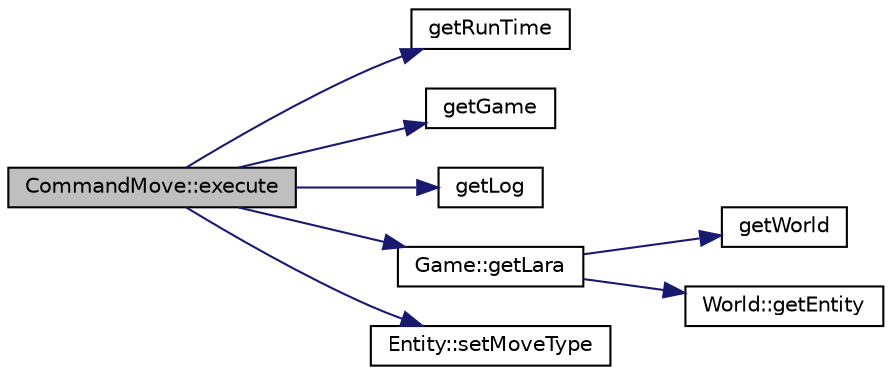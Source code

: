 digraph "CommandMove::execute"
{
 // INTERACTIVE_SVG=YES
  edge [fontname="Helvetica",fontsize="10",labelfontname="Helvetica",labelfontsize="10"];
  node [fontname="Helvetica",fontsize="10",shape=record];
  rankdir="LR";
  Node1 [label="CommandMove::execute",height=0.2,width=0.4,color="black", fillcolor="grey75", style="filled" fontcolor="black"];
  Node1 -> Node2 [color="midnightblue",fontsize="10",style="solid",fontname="Helvetica"];
  Node2 [label="getRunTime",height=0.2,width=0.4,color="black", fillcolor="white", style="filled",URL="$_run_time_8h.html#a5725e2249d7e2af1a5c46bbd31084a85"];
  Node1 -> Node3 [color="midnightblue",fontsize="10",style="solid",fontname="Helvetica"];
  Node3 [label="getGame",height=0.2,width=0.4,color="black", fillcolor="white", style="filled",URL="$_game_8h.html#a37da78d5bcf85296a978f23c73c49320"];
  Node1 -> Node4 [color="midnightblue",fontsize="10",style="solid",fontname="Helvetica"];
  Node4 [label="getLog",height=0.2,width=0.4,color="black", fillcolor="white", style="filled",URL="$_log_8h.html#aa2f604b13755d77658307017af86624a"];
  Node1 -> Node5 [color="midnightblue",fontsize="10",style="solid",fontname="Helvetica"];
  Node5 [label="Game::getLara",height=0.2,width=0.4,color="black", fillcolor="white", style="filled",URL="$class_game.html#aacc7cc1f43287635ec6d6fa4ae9a2141"];
  Node5 -> Node6 [color="midnightblue",fontsize="10",style="solid",fontname="Helvetica"];
  Node6 [label="getWorld",height=0.2,width=0.4,color="black", fillcolor="white", style="filled",URL="$_world_8h.html#abea1a794341f4259c16d914064e97528"];
  Node5 -> Node7 [color="midnightblue",fontsize="10",style="solid",fontname="Helvetica"];
  Node7 [label="World::getEntity",height=0.2,width=0.4,color="black", fillcolor="white", style="filled",URL="$class_world.html#a5c068559cbe874b0cf7204d89b4f0200"];
  Node1 -> Node8 [color="midnightblue",fontsize="10",style="solid",fontname="Helvetica"];
  Node8 [label="Entity::setMoveType",height=0.2,width=0.4,color="black", fillcolor="white", style="filled",URL="$class_entity.html#abb399ba66250be8a01f9d0290213575e"];
}
